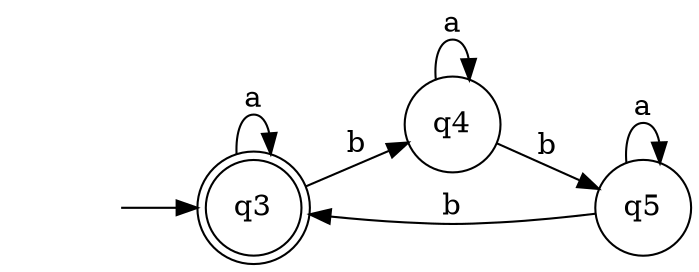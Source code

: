 digraph finite_state_machine {
	rankdir=LR;
	node [shape = doublecircle]; q3;
	node [shape = circle];
	"" [shape = none];"" [shape = none];
	"" -> q3;
	q3 -> q3 [label = "a"];
    q3 -> q4 [label = "b"];
	q4 -> q4 [label = "a"];
	q4 -> q5 [label = "b"];
	q5 -> q5 [label = "a"];
	q5 -> q3 [label = "b"];
}
